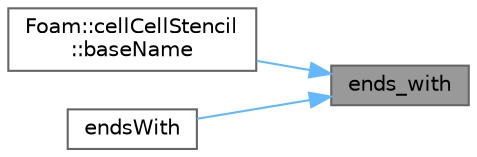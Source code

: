 digraph "ends_with"
{
 // LATEX_PDF_SIZE
  bgcolor="transparent";
  edge [fontname=Helvetica,fontsize=10,labelfontname=Helvetica,labelfontsize=10];
  node [fontname=Helvetica,fontsize=10,shape=box,height=0.2,width=0.4];
  rankdir="RL";
  Node1 [id="Node000001",label="ends_with",height=0.2,width=0.4,color="gray40", fillcolor="grey60", style="filled", fontcolor="black",tooltip=" "];
  Node1 -> Node2 [id="edge1_Node000001_Node000002",dir="back",color="steelblue1",style="solid",tooltip=" "];
  Node2 [id="Node000002",label="Foam::cellCellStencil\l::baseName",height=0.2,width=0.4,color="grey40", fillcolor="white", style="filled",URL="$classFoam_1_1cellCellStencil.html#a07f1d6cd5e33fe5107b2938ef65c4c1b",tooltip=" "];
  Node1 -> Node3 [id="edge2_Node000001_Node000003",dir="back",color="steelblue1",style="solid",tooltip=" "];
  Node3 [id="Node000003",label="endsWith",height=0.2,width=0.4,color="grey40", fillcolor="white", style="filled",URL="$classFoam_1_1string.html#a17d0d5886957d4e8a2d28197a985012b",tooltip=" "];
}
